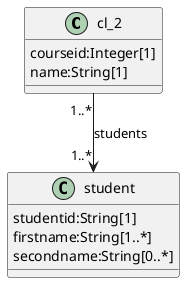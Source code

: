 @startuml


class cl_2{
courseid:Integer[1]
name:String[1]

}


class student{
studentid:String[1]
firstname:String[1..*]
secondname:String[0..*]

}

cl_2 "1..*" --> "1..*" student:"students"
@enduml